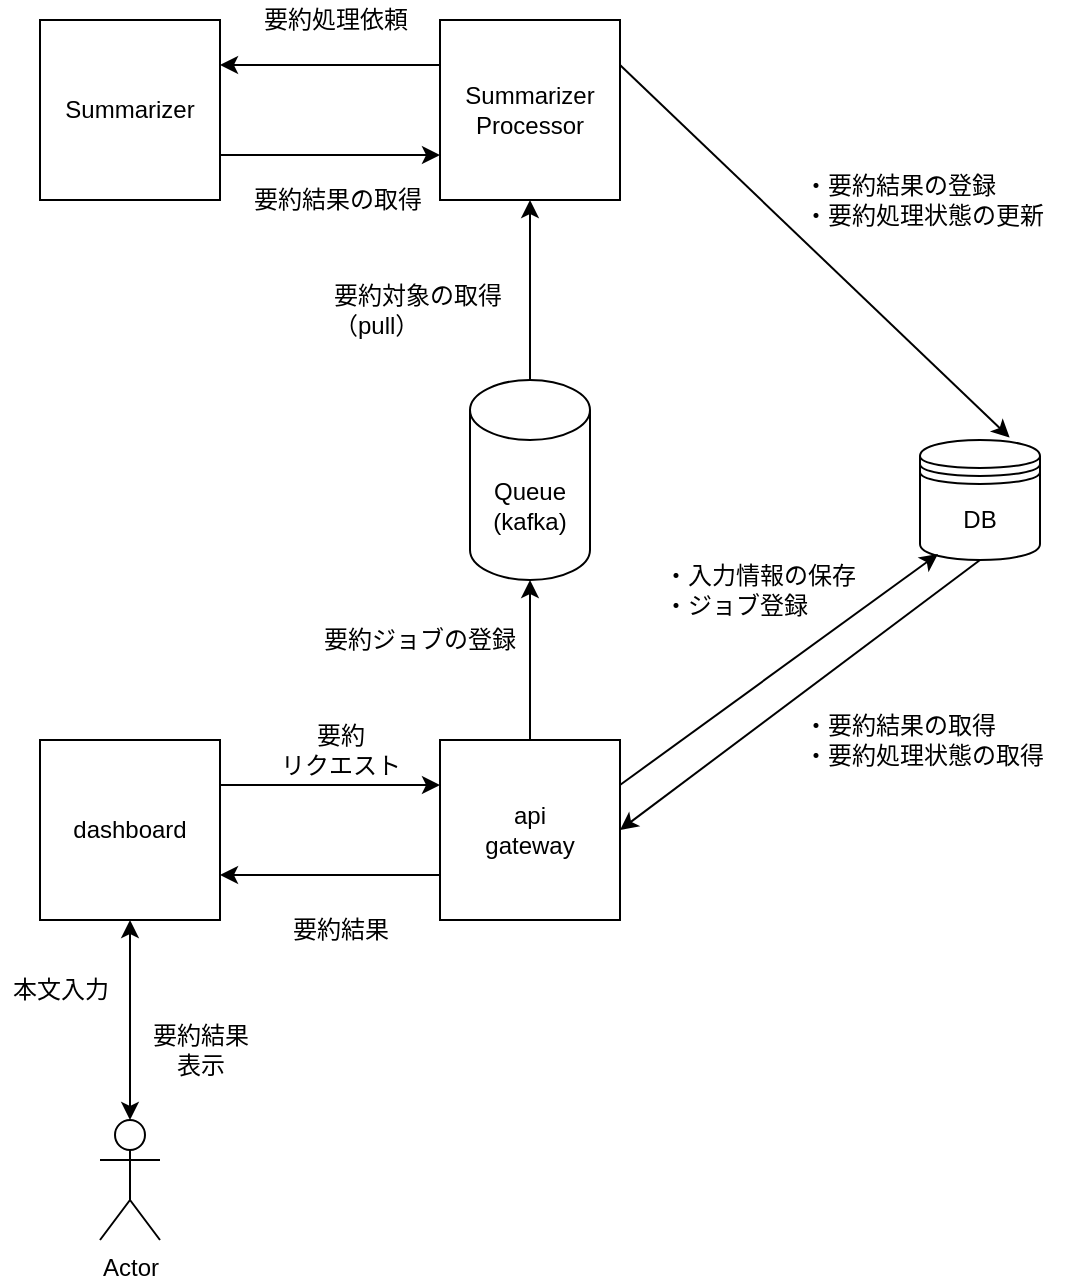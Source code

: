 <mxfile>
    <diagram id="iLsLK5rYY2QWNz6CdRT0" name="インフラ抽象図">
        <mxGraphModel dx="1058" dy="748" grid="1" gridSize="10" guides="1" tooltips="1" connect="1" arrows="1" fold="1" page="1" pageScale="1" pageWidth="827" pageHeight="1169" math="0" shadow="0">
            <root>
                <mxCell id="0"/>
                <mxCell id="1" parent="0"/>
                <mxCell id="36" style="edgeStyle=none;html=1;exitX=0.5;exitY=1;exitDx=0;exitDy=0;entryX=1;entryY=0.5;entryDx=0;entryDy=0;startArrow=none;startFill=0;" parent="1" source="3" target="22" edge="1">
                    <mxGeometry relative="1" as="geometry"/>
                </mxCell>
                <mxCell id="3" value="DB" style="shape=datastore;whiteSpace=wrap;html=1;" parent="1" vertex="1">
                    <mxGeometry x="600" y="420" width="60" height="60" as="geometry"/>
                </mxCell>
                <mxCell id="27" style="edgeStyle=none;html=1;exitX=1;exitY=0.25;exitDx=0;exitDy=0;entryX=0;entryY=0.25;entryDx=0;entryDy=0;" parent="1" source="21" target="22" edge="1">
                    <mxGeometry relative="1" as="geometry"/>
                </mxCell>
                <mxCell id="34" style="edgeStyle=none;html=1;exitX=0.5;exitY=1;exitDx=0;exitDy=0;entryX=0.5;entryY=0;entryDx=0;entryDy=0;entryPerimeter=0;startArrow=classic;startFill=1;" parent="1" source="21" target="33" edge="1">
                    <mxGeometry relative="1" as="geometry"/>
                </mxCell>
                <mxCell id="21" value="dashboard" style="whiteSpace=wrap;html=1;aspect=fixed;" parent="1" vertex="1">
                    <mxGeometry x="160" y="570" width="90" height="90" as="geometry"/>
                </mxCell>
                <mxCell id="28" style="edgeStyle=none;html=1;exitX=0;exitY=0.75;exitDx=0;exitDy=0;entryX=1;entryY=0.75;entryDx=0;entryDy=0;" parent="1" source="22" target="21" edge="1">
                    <mxGeometry relative="1" as="geometry"/>
                </mxCell>
                <mxCell id="29" style="edgeStyle=none;html=1;exitX=0.5;exitY=0;exitDx=0;exitDy=0;entryX=0.5;entryY=1;entryDx=0;entryDy=0;entryPerimeter=0;" parent="1" source="22" target="23" edge="1">
                    <mxGeometry relative="1" as="geometry"/>
                </mxCell>
                <mxCell id="35" style="edgeStyle=none;html=1;exitX=1;exitY=0.25;exitDx=0;exitDy=0;entryX=0.15;entryY=0.95;entryDx=0;entryDy=0;entryPerimeter=0;startArrow=none;startFill=0;endArrow=classic;endFill=1;" parent="1" source="22" target="3" edge="1">
                    <mxGeometry relative="1" as="geometry"/>
                </mxCell>
                <mxCell id="22" value="api&lt;br&gt;gateway" style="whiteSpace=wrap;html=1;aspect=fixed;" parent="1" vertex="1">
                    <mxGeometry x="360" y="570" width="90" height="90" as="geometry"/>
                </mxCell>
                <mxCell id="30" style="edgeStyle=none;html=1;exitX=0.5;exitY=0;exitDx=0;exitDy=0;exitPerimeter=0;entryX=0.5;entryY=1;entryDx=0;entryDy=0;" parent="1" source="23" target="24" edge="1">
                    <mxGeometry relative="1" as="geometry"/>
                </mxCell>
                <mxCell id="23" value="Queue&lt;br&gt;(kafka)" style="shape=cylinder3;whiteSpace=wrap;html=1;boundedLbl=1;backgroundOutline=1;size=15;" parent="1" vertex="1">
                    <mxGeometry x="375" y="390" width="60" height="100" as="geometry"/>
                </mxCell>
                <mxCell id="31" style="edgeStyle=none;html=1;exitX=0;exitY=0.25;exitDx=0;exitDy=0;entryX=1;entryY=0.25;entryDx=0;entryDy=0;" parent="1" source="24" target="25" edge="1">
                    <mxGeometry relative="1" as="geometry"/>
                </mxCell>
                <mxCell id="37" style="edgeStyle=none;html=1;exitX=1;exitY=0.25;exitDx=0;exitDy=0;entryX=0.747;entryY=-0.02;entryDx=0;entryDy=0;entryPerimeter=0;startArrow=none;startFill=0;endArrow=classic;endFill=1;" parent="1" source="24" target="3" edge="1">
                    <mxGeometry relative="1" as="geometry"/>
                </mxCell>
                <mxCell id="24" value="Summarizer&lt;br&gt;Processor" style="whiteSpace=wrap;html=1;aspect=fixed;" parent="1" vertex="1">
                    <mxGeometry x="360" y="210" width="90" height="90" as="geometry"/>
                </mxCell>
                <mxCell id="32" style="edgeStyle=none;html=1;exitX=1;exitY=0.75;exitDx=0;exitDy=0;entryX=0;entryY=0.75;entryDx=0;entryDy=0;" parent="1" source="25" target="24" edge="1">
                    <mxGeometry relative="1" as="geometry"/>
                </mxCell>
                <mxCell id="25" value="Summarizer" style="whiteSpace=wrap;html=1;aspect=fixed;" parent="1" vertex="1">
                    <mxGeometry x="160" y="210" width="90" height="90" as="geometry"/>
                </mxCell>
                <mxCell id="33" value="Actor" style="shape=umlActor;verticalLabelPosition=bottom;verticalAlign=top;html=1;outlineConnect=0;" parent="1" vertex="1">
                    <mxGeometry x="190" y="760" width="30" height="60" as="geometry"/>
                </mxCell>
                <mxCell id="39" value="要約&lt;br&gt;リクエスト" style="text;html=1;resizable=0;autosize=1;align=center;verticalAlign=middle;points=[];fillColor=none;strokeColor=none;rounded=0;" parent="1" vertex="1">
                    <mxGeometry x="270" y="560" width="80" height="30" as="geometry"/>
                </mxCell>
                <mxCell id="40" value="要約結果" style="text;html=1;resizable=0;autosize=1;align=center;verticalAlign=middle;points=[];fillColor=none;strokeColor=none;rounded=0;" parent="1" vertex="1">
                    <mxGeometry x="280" y="655" width="60" height="20" as="geometry"/>
                </mxCell>
                <mxCell id="41" value="要約結果&lt;br&gt;表示" style="text;html=1;resizable=0;autosize=1;align=center;verticalAlign=middle;points=[];fillColor=none;strokeColor=none;rounded=0;" parent="1" vertex="1">
                    <mxGeometry x="210" y="710" width="60" height="30" as="geometry"/>
                </mxCell>
                <mxCell id="42" value="本文入力" style="text;html=1;resizable=0;autosize=1;align=center;verticalAlign=middle;points=[];fillColor=none;strokeColor=none;rounded=0;" parent="1" vertex="1">
                    <mxGeometry x="140" y="685" width="60" height="20" as="geometry"/>
                </mxCell>
                <mxCell id="43" value="・入力情報の保存&lt;br&gt;・ジョブ登録" style="text;html=1;resizable=0;autosize=1;align=left;verticalAlign=middle;points=[];fillColor=none;strokeColor=none;rounded=0;" parent="1" vertex="1">
                    <mxGeometry x="470" y="480" width="110" height="30" as="geometry"/>
                </mxCell>
                <mxCell id="44" value="・要約結果の取得&lt;br&gt;・要約処理状態の取得" style="text;html=1;resizable=0;autosize=1;align=left;verticalAlign=middle;points=[];fillColor=none;strokeColor=none;rounded=0;" parent="1" vertex="1">
                    <mxGeometry x="540" y="555" width="140" height="30" as="geometry"/>
                </mxCell>
                <mxCell id="45" value="要約ジョブの登録" style="text;html=1;resizable=0;autosize=1;align=left;verticalAlign=middle;points=[];fillColor=none;strokeColor=none;rounded=0;" parent="1" vertex="1">
                    <mxGeometry x="300" y="510" width="110" height="20" as="geometry"/>
                </mxCell>
                <mxCell id="46" value="要約対象の取得&lt;br&gt;（pull）" style="text;html=1;resizable=0;autosize=1;align=left;verticalAlign=middle;points=[];fillColor=none;strokeColor=none;rounded=0;" parent="1" vertex="1">
                    <mxGeometry x="305" y="340" width="100" height="30" as="geometry"/>
                </mxCell>
                <mxCell id="47" value="要約処理依頼" style="text;html=1;resizable=0;autosize=1;align=left;verticalAlign=middle;points=[];fillColor=none;strokeColor=none;rounded=0;" parent="1" vertex="1">
                    <mxGeometry x="270" y="200" width="90" height="20" as="geometry"/>
                </mxCell>
                <mxCell id="48" value="要約結果の取得" style="text;html=1;resizable=0;autosize=1;align=left;verticalAlign=middle;points=[];fillColor=none;strokeColor=none;rounded=0;" parent="1" vertex="1">
                    <mxGeometry x="265" y="290" width="100" height="20" as="geometry"/>
                </mxCell>
                <mxCell id="49" value="・要約結果の登録&lt;br&gt;・要約処理状態の更新" style="text;html=1;resizable=0;autosize=1;align=left;verticalAlign=middle;points=[];fillColor=none;strokeColor=none;rounded=0;" parent="1" vertex="1">
                    <mxGeometry x="540" y="285" width="140" height="30" as="geometry"/>
                </mxCell>
            </root>
        </mxGraphModel>
    </diagram>
    <diagram id="E57cvfvMvw6K-pY3p-Ti" name="GCPインフラ図">
        <mxGraphModel dx="1304" dy="882" grid="1" gridSize="10" guides="1" tooltips="1" connect="1" arrows="1" fold="1" page="1" pageScale="1" pageWidth="827" pageHeight="1169" math="0" shadow="0">
            <root>
                <mxCell id="qc5ZtgYq_5SxVK5FJRX4-0"/>
                <mxCell id="qc5ZtgYq_5SxVK5FJRX4-1" parent="qc5ZtgYq_5SxVK5FJRX4-0"/>
                <mxCell id="bwpS3WGDoxNl72Iz1eMn-0" style="edgeStyle=none;html=1;exitX=0;exitY=0.75;exitDx=0;exitDy=0;entryX=1;entryY=0.5;entryDx=0;entryDy=0;startArrow=none;startFill=0;" parent="qc5ZtgYq_5SxVK5FJRX4-1" source="o2-7WpeNSk7NcVZ2IVEG-10" edge="1" target="bwpS3WGDoxNl72Iz1eMn-31">
                    <mxGeometry relative="1" as="geometry">
                        <mxPoint x="657.56" y="448.555" as="sourcePoint"/>
                        <mxPoint x="450" y="615" as="targetPoint"/>
                    </mxGeometry>
                </mxCell>
                <mxCell id="bwpS3WGDoxNl72Iz1eMn-2" style="edgeStyle=none;html=1;exitX=1;exitY=0.25;exitDx=0;exitDy=0;entryX=0;entryY=0.25;entryDx=0;entryDy=0;" parent="qc5ZtgYq_5SxVK5FJRX4-1" source="bwpS3WGDoxNl72Iz1eMn-28" target="bwpS3WGDoxNl72Iz1eMn-31" edge="1">
                    <mxGeometry relative="1" as="geometry">
                        <mxPoint x="245" y="682.5" as="sourcePoint"/>
                        <mxPoint x="355" y="682.5" as="targetPoint"/>
                    </mxGeometry>
                </mxCell>
                <mxCell id="bwpS3WGDoxNl72Iz1eMn-3" style="edgeStyle=none;html=1;exitX=0.5;exitY=1;exitDx=0;exitDy=0;entryX=0.5;entryY=0;entryDx=0;entryDy=0;entryPerimeter=0;startArrow=classic;startFill=1;" parent="qc5ZtgYq_5SxVK5FJRX4-1" source="bwpS3WGDoxNl72Iz1eMn-28" target="bwpS3WGDoxNl72Iz1eMn-16" edge="1">
                    <mxGeometry relative="1" as="geometry">
                        <mxPoint x="200" y="750" as="sourcePoint"/>
                    </mxGeometry>
                </mxCell>
                <mxCell id="bwpS3WGDoxNl72Iz1eMn-6" style="edgeStyle=none;html=1;exitX=0.5;exitY=0;exitDx=0;exitDy=0;entryX=0.5;entryY=1;entryDx=0;entryDy=0;" parent="qc5ZtgYq_5SxVK5FJRX4-1" source="bwpS3WGDoxNl72Iz1eMn-31" target="bwpS3WGDoxNl72Iz1eMn-39" edge="1">
                    <mxGeometry relative="1" as="geometry">
                        <mxPoint x="405" y="570" as="sourcePoint"/>
                        <mxPoint x="405" y="490" as="targetPoint"/>
                    </mxGeometry>
                </mxCell>
                <mxCell id="bwpS3WGDoxNl72Iz1eMn-7" style="edgeStyle=none;html=1;exitX=1;exitY=0.25;exitDx=0;exitDy=0;entryX=0;entryY=0.5;entryDx=0;entryDy=0;startArrow=none;startFill=0;endArrow=classic;endFill=1;" parent="qc5ZtgYq_5SxVK5FJRX4-1" target="o2-7WpeNSk7NcVZ2IVEG-10" edge="1" source="bwpS3WGDoxNl72Iz1eMn-31">
                    <mxGeometry relative="1" as="geometry">
                        <mxPoint x="450" y="592.5" as="sourcePoint"/>
                        <mxPoint x="630.5" y="439.195" as="targetPoint"/>
                    </mxGeometry>
                </mxCell>
                <mxCell id="bwpS3WGDoxNl72Iz1eMn-9" style="edgeStyle=none;html=1;exitX=0.5;exitY=0;exitDx=0;exitDy=0;entryX=0.5;entryY=1;entryDx=0;entryDy=0;" parent="qc5ZtgYq_5SxVK5FJRX4-1" source="bwpS3WGDoxNl72Iz1eMn-39" target="bwpS3WGDoxNl72Iz1eMn-35" edge="1">
                    <mxGeometry relative="1" as="geometry">
                        <mxPoint x="405" y="390" as="sourcePoint"/>
                        <mxPoint x="405" y="300" as="targetPoint"/>
                    </mxGeometry>
                </mxCell>
                <mxCell id="bwpS3WGDoxNl72Iz1eMn-11" style="edgeStyle=none;html=1;exitX=0;exitY=0.25;exitDx=0;exitDy=0;entryX=1;entryY=0.25;entryDx=0;entryDy=0;" parent="qc5ZtgYq_5SxVK5FJRX4-1" source="bwpS3WGDoxNl72Iz1eMn-35" target="bwpS3WGDoxNl72Iz1eMn-15" edge="1">
                    <mxGeometry relative="1" as="geometry">
                        <mxPoint x="352.5" y="187.5" as="sourcePoint"/>
                    </mxGeometry>
                </mxCell>
                <mxCell id="bwpS3WGDoxNl72Iz1eMn-12" style="edgeStyle=none;html=1;entryX=0;entryY=0.25;entryDx=0;entryDy=0;startArrow=none;startFill=0;endArrow=classic;endFill=1;exitX=1;exitY=0.5;exitDx=0;exitDy=0;" parent="qc5ZtgYq_5SxVK5FJRX4-1" source="bwpS3WGDoxNl72Iz1eMn-35" target="o2-7WpeNSk7NcVZ2IVEG-10" edge="1">
                    <mxGeometry relative="1" as="geometry">
                        <mxPoint x="500" y="280" as="sourcePoint"/>
                        <mxPoint x="647" y="409.36" as="targetPoint"/>
                    </mxGeometry>
                </mxCell>
                <mxCell id="bwpS3WGDoxNl72Iz1eMn-14" style="edgeStyle=none;html=1;exitX=1;exitY=0.75;exitDx=0;exitDy=0;entryX=0;entryY=0.75;entryDx=0;entryDy=0;" parent="qc5ZtgYq_5SxVK5FJRX4-1" source="bwpS3WGDoxNl72Iz1eMn-15" target="bwpS3WGDoxNl72Iz1eMn-35" edge="1">
                    <mxGeometry relative="1" as="geometry">
                        <mxPoint x="352.5" y="232.5" as="targetPoint"/>
                    </mxGeometry>
                </mxCell>
                <mxCell id="bwpS3WGDoxNl72Iz1eMn-15" value="Summarizer&lt;br&gt;(VertexAI Prediction)" style="whiteSpace=wrap;html=1;aspect=fixed;" parent="qc5ZtgYq_5SxVK5FJRX4-1" vertex="1">
                    <mxGeometry x="152.5" y="165" width="90" height="90" as="geometry"/>
                </mxCell>
                <mxCell id="bwpS3WGDoxNl72Iz1eMn-16" value="Actor" style="shape=umlActor;verticalLabelPosition=bottom;verticalAlign=top;html=1;outlineConnect=0;" parent="qc5ZtgYq_5SxVK5FJRX4-1" vertex="1">
                    <mxGeometry x="170" y="840" width="30" height="60" as="geometry"/>
                </mxCell>
                <mxCell id="bwpS3WGDoxNl72Iz1eMn-17" value="要約&lt;br&gt;リクエスト" style="text;html=1;resizable=0;autosize=1;align=center;verticalAlign=middle;points=[];fillColor=none;strokeColor=none;rounded=0;" parent="qc5ZtgYq_5SxVK5FJRX4-1" vertex="1">
                    <mxGeometry x="255" y="650" width="80" height="30" as="geometry"/>
                </mxCell>
                <mxCell id="bwpS3WGDoxNl72Iz1eMn-18" value="要約結果" style="text;html=1;resizable=0;autosize=1;align=center;verticalAlign=middle;points=[];fillColor=none;strokeColor=none;rounded=0;" parent="qc5ZtgYq_5SxVK5FJRX4-1" vertex="1">
                    <mxGeometry x="265" y="735" width="60" height="20" as="geometry"/>
                </mxCell>
                <mxCell id="bwpS3WGDoxNl72Iz1eMn-19" value="要約結果&lt;br&gt;表示" style="text;html=1;resizable=0;autosize=1;align=center;verticalAlign=middle;points=[];fillColor=none;strokeColor=none;rounded=0;" parent="qc5ZtgYq_5SxVK5FJRX4-1" vertex="1">
                    <mxGeometry x="185" y="800" width="60" height="30" as="geometry"/>
                </mxCell>
                <mxCell id="bwpS3WGDoxNl72Iz1eMn-20" value="本文入力" style="text;html=1;resizable=0;autosize=1;align=center;verticalAlign=middle;points=[];fillColor=none;strokeColor=none;rounded=0;" parent="qc5ZtgYq_5SxVK5FJRX4-1" vertex="1">
                    <mxGeometry x="125" y="780" width="60" height="20" as="geometry"/>
                </mxCell>
                <mxCell id="bwpS3WGDoxNl72Iz1eMn-21" value="・入力情報の保存&lt;br&gt;・ジョブ登録" style="text;html=1;resizable=0;autosize=1;align=left;verticalAlign=middle;points=[];fillColor=none;strokeColor=none;rounded=0;" parent="qc5ZtgYq_5SxVK5FJRX4-1" vertex="1">
                    <mxGeometry x="490" y="505" width="110" height="30" as="geometry"/>
                </mxCell>
                <mxCell id="bwpS3WGDoxNl72Iz1eMn-22" value="・要約結果の取得&lt;br&gt;・要約処理状態の取得" style="text;html=1;resizable=0;autosize=1;align=left;verticalAlign=middle;points=[];fillColor=none;strokeColor=none;rounded=0;" parent="qc5ZtgYq_5SxVK5FJRX4-1" vertex="1">
                    <mxGeometry x="580" y="555" width="140" height="30" as="geometry"/>
                </mxCell>
                <mxCell id="bwpS3WGDoxNl72Iz1eMn-23" value="要約ジョブの登録" style="text;html=1;resizable=0;autosize=1;align=left;verticalAlign=middle;points=[];fillColor=none;strokeColor=none;rounded=0;" parent="qc5ZtgYq_5SxVK5FJRX4-1" vertex="1">
                    <mxGeometry x="300" y="510" width="110" height="20" as="geometry"/>
                </mxCell>
                <mxCell id="bwpS3WGDoxNl72Iz1eMn-24" value="要約対象の取得&lt;br&gt;（pull）" style="text;html=1;resizable=0;autosize=1;align=left;verticalAlign=middle;points=[];fillColor=none;strokeColor=none;rounded=0;" parent="qc5ZtgYq_5SxVK5FJRX4-1" vertex="1">
                    <mxGeometry x="305" y="340" width="100" height="30" as="geometry"/>
                </mxCell>
                <mxCell id="bwpS3WGDoxNl72Iz1eMn-25" value="要約処理依頼" style="text;html=1;resizable=0;autosize=1;align=left;verticalAlign=middle;points=[];fillColor=none;strokeColor=none;rounded=0;" parent="qc5ZtgYq_5SxVK5FJRX4-1" vertex="1">
                    <mxGeometry x="252.5" y="160" width="90" height="20" as="geometry"/>
                </mxCell>
                <mxCell id="bwpS3WGDoxNl72Iz1eMn-26" value="要約結果の取得" style="text;html=1;resizable=0;autosize=1;align=left;verticalAlign=middle;points=[];fillColor=none;strokeColor=none;rounded=0;" parent="qc5ZtgYq_5SxVK5FJRX4-1" vertex="1">
                    <mxGeometry x="252.5" y="245" width="100" height="20" as="geometry"/>
                </mxCell>
                <mxCell id="bwpS3WGDoxNl72Iz1eMn-27" value="・要約結果の登録&lt;br&gt;・要約処理状態の更新" style="text;html=1;resizable=0;autosize=1;align=left;verticalAlign=middle;points=[];fillColor=none;strokeColor=none;rounded=0;" parent="qc5ZtgYq_5SxVK5FJRX4-1" vertex="1">
                    <mxGeometry x="565.13" y="285" width="140" height="30" as="geometry"/>
                </mxCell>
                <mxCell id="bwpS3WGDoxNl72Iz1eMn-28" value="&#10;&#10;&#10;dashboard(公開)" style="strokeColor=#dddddd;shadow=1;strokeWidth=1;rounded=1;absoluteArcSize=1;arcSize=2;" parent="qc5ZtgYq_5SxVK5FJRX4-1" vertex="1">
                    <mxGeometry x="125" y="675" width="120" height="60" as="geometry"/>
                </mxCell>
                <mxCell id="bwpS3WGDoxNl72Iz1eMn-29" value="Cloud Run" style="sketch=0;dashed=0;connectable=0;html=1;fillColor=#5184F3;strokeColor=none;shape=mxgraph.gcp2.hexIcon;prIcon=cloud_run;part=1;labelPosition=right;verticalLabelPosition=middle;align=left;verticalAlign=middle;spacingLeft=5;fontColor=#999999;fontSize=12;" parent="bwpS3WGDoxNl72Iz1eMn-28" vertex="1">
                    <mxGeometry y="0.5" width="44" height="39" relative="1" as="geometry">
                        <mxPoint x="5" y="-19.5" as="offset"/>
                    </mxGeometry>
                </mxCell>
                <mxCell id="bwpS3WGDoxNl72Iz1eMn-33" style="edgeStyle=none;html=1;exitX=0;exitY=0.75;exitDx=0;exitDy=0;entryX=1;entryY=0.75;entryDx=0;entryDy=0;" parent="qc5ZtgYq_5SxVK5FJRX4-1" source="bwpS3WGDoxNl72Iz1eMn-31" target="bwpS3WGDoxNl72Iz1eMn-28" edge="1">
                    <mxGeometry relative="1" as="geometry"/>
                </mxCell>
                <mxCell id="bwpS3WGDoxNl72Iz1eMn-31" value="&#10;&#10;&#10;api gateway" style="strokeColor=#dddddd;shadow=1;strokeWidth=1;rounded=1;absoluteArcSize=1;arcSize=2;" parent="qc5ZtgYq_5SxVK5FJRX4-1" vertex="1">
                    <mxGeometry x="340" y="675" width="120" height="60" as="geometry"/>
                </mxCell>
                <mxCell id="bwpS3WGDoxNl72Iz1eMn-32" value="Cloud Run" style="sketch=0;dashed=0;connectable=0;html=1;fillColor=#5184F3;strokeColor=none;shape=mxgraph.gcp2.hexIcon;prIcon=cloud_run;part=1;labelPosition=right;verticalLabelPosition=middle;align=left;verticalAlign=middle;spacingLeft=5;fontColor=#999999;fontSize=12;" parent="bwpS3WGDoxNl72Iz1eMn-31" vertex="1">
                    <mxGeometry y="0.5" width="44" height="39" relative="1" as="geometry">
                        <mxPoint x="5" y="-19.5" as="offset"/>
                    </mxGeometry>
                </mxCell>
                <mxCell id="bwpS3WGDoxNl72Iz1eMn-35" value="&#10;&#10;&#10;summarizer processor" style="strokeColor=#dddddd;shadow=1;strokeWidth=1;rounded=1;absoluteArcSize=1;arcSize=2;" parent="qc5ZtgYq_5SxVK5FJRX4-1" vertex="1">
                    <mxGeometry x="340" y="180" width="125" height="60" as="geometry"/>
                </mxCell>
                <mxCell id="bwpS3WGDoxNl72Iz1eMn-36" value="Cloud Run" style="sketch=0;dashed=0;connectable=0;html=1;fillColor=#5184F3;strokeColor=none;shape=mxgraph.gcp2.hexIcon;prIcon=cloud_run;part=1;labelPosition=right;verticalLabelPosition=middle;align=left;verticalAlign=middle;spacingLeft=5;fontColor=#999999;fontSize=12;" parent="bwpS3WGDoxNl72Iz1eMn-35" vertex="1">
                    <mxGeometry y="0.5" width="44" height="39" relative="1" as="geometry">
                        <mxPoint x="5" y="-19.5" as="offset"/>
                    </mxGeometry>
                </mxCell>
                <mxCell id="bwpS3WGDoxNl72Iz1eMn-39" value="" style="strokeColor=#dddddd;shadow=1;strokeWidth=1;rounded=1;absoluteArcSize=1;arcSize=2;" parent="qc5ZtgYq_5SxVK5FJRX4-1" vertex="1">
                    <mxGeometry x="340" y="413.75" width="120" height="60" as="geometry"/>
                </mxCell>
                <mxCell id="bwpS3WGDoxNl72Iz1eMn-40" value="Cloud&#10;Pub/Sub" style="sketch=0;dashed=0;connectable=0;html=1;fillColor=#5184F3;strokeColor=none;shape=mxgraph.gcp2.hexIcon;prIcon=cloud_pubsub;part=1;labelPosition=right;verticalLabelPosition=middle;align=left;verticalAlign=middle;spacingLeft=5;fontColor=#999999;fontSize=12;" parent="bwpS3WGDoxNl72Iz1eMn-39" vertex="1">
                    <mxGeometry y="0.5" width="44" height="39" relative="1" as="geometry">
                        <mxPoint x="5" y="-19.5" as="offset"/>
                    </mxGeometry>
                </mxCell>
                <mxCell id="o2-7WpeNSk7NcVZ2IVEG-2" value="VPCコネクタ" style="text;html=1;resizable=0;autosize=1;align=left;verticalAlign=middle;points=[];fillColor=none;strokeColor=none;rounded=0;" vertex="1" parent="qc5ZtgYq_5SxVK5FJRX4-1">
                    <mxGeometry x="520" y="660" width="90" height="20" as="geometry"/>
                </mxCell>
                <mxCell id="o2-7WpeNSk7NcVZ2IVEG-4" value="VPCコネクタ" style="text;html=1;resizable=0;autosize=1;align=left;verticalAlign=middle;points=[];fillColor=none;strokeColor=none;rounded=0;" vertex="1" parent="qc5ZtgYq_5SxVK5FJRX4-1">
                    <mxGeometry x="490" y="320" width="90" height="20" as="geometry"/>
                </mxCell>
                <mxCell id="o2-7WpeNSk7NcVZ2IVEG-7" value="★IAM制御" style="text;html=1;resizable=0;autosize=1;align=left;verticalAlign=middle;points=[];fillColor=none;strokeColor=none;rounded=0;" vertex="1" parent="qc5ZtgYq_5SxVK5FJRX4-1">
                    <mxGeometry x="170" y="255" width="70" height="20" as="geometry"/>
                </mxCell>
                <mxCell id="o2-7WpeNSk7NcVZ2IVEG-8" value="" style="strokeColor=#dddddd;shadow=1;strokeWidth=1;rounded=1;absoluteArcSize=1;arcSize=2;dashed=1;" vertex="1" parent="qc5ZtgYq_5SxVK5FJRX4-1">
                    <mxGeometry x="437.43" y="720" width="120" height="60" as="geometry"/>
                </mxCell>
                <mxCell id="o2-7WpeNSk7NcVZ2IVEG-9" value="Cloud IAM" style="sketch=0;dashed=0;connectable=0;html=1;fillColor=#5184F3;strokeColor=none;shape=mxgraph.gcp2.hexIcon;prIcon=cloud_iam;part=1;labelPosition=right;verticalLabelPosition=middle;align=left;verticalAlign=middle;spacingLeft=5;fontColor=#999999;fontSize=12;" vertex="1" parent="o2-7WpeNSk7NcVZ2IVEG-8">
                    <mxGeometry y="0.5" width="44" height="39" relative="1" as="geometry">
                        <mxPoint x="5" y="-19.5" as="offset"/>
                    </mxGeometry>
                </mxCell>
                <mxCell id="o2-7WpeNSk7NcVZ2IVEG-10" value="" style="strokeColor=#dddddd;shadow=1;strokeWidth=1;rounded=1;absoluteArcSize=1;arcSize=2;dashed=1;" vertex="1" parent="qc5ZtgYq_5SxVK5FJRX4-1">
                    <mxGeometry x="670" y="400" width="107.5" height="87.5" as="geometry"/>
                </mxCell>
                <mxCell id="o2-7WpeNSk7NcVZ2IVEG-11" value="Cloud&#10;SQL" style="sketch=0;dashed=0;connectable=0;html=1;fillColor=#5184F3;strokeColor=none;shape=mxgraph.gcp2.hexIcon;prIcon=cloud_sql;part=1;labelPosition=right;verticalLabelPosition=middle;align=left;verticalAlign=middle;spacingLeft=5;fontColor=#999999;fontSize=12;" vertex="1" parent="o2-7WpeNSk7NcVZ2IVEG-10">
                    <mxGeometry y="0.5" width="44" height="39" relative="1" as="geometry">
                        <mxPoint x="5" y="-19.5" as="offset"/>
                    </mxGeometry>
                </mxCell>
                <mxCell id="o2-7WpeNSk7NcVZ2IVEG-12" value="VPC" style="shape=mxgraph.ibm.box;prType=vpc;fontStyle=0;verticalAlign=top;align=left;spacingLeft=32;spacingTop=4;fillColor=none;rounded=0;whiteSpace=wrap;html=1;strokeColor=#4376BB;strokeWidth=2;dashed=0;container=1;spacing=-4;collapsible=0;expand=0;recursiveResize=0;" vertex="1" parent="o2-7WpeNSk7NcVZ2IVEG-10">
                    <mxGeometry x="-7.5" y="-27.5" width="115" height="115" as="geometry"/>
                </mxCell>
                <mxCell id="o2-7WpeNSk7NcVZ2IVEG-13" value="" style="sketch=0;outlineConnect=0;fontColor=#232F3E;gradientColor=none;fillColor=#4D27AA;strokeColor=none;dashed=0;verticalLabelPosition=bottom;verticalAlign=top;align=center;html=1;fontSize=12;fontStyle=0;aspect=fixed;pointerEvents=1;shape=mxgraph.aws4.vpn_connection;" vertex="1" parent="qc5ZtgYq_5SxVK5FJRX4-1">
                    <mxGeometry x="535.13" y="610" width="44.87" height="50" as="geometry"/>
                </mxCell>
                <mxCell id="o2-7WpeNSk7NcVZ2IVEG-14" value="" style="sketch=0;outlineConnect=0;fontColor=#232F3E;gradientColor=none;fillColor=#4D27AA;strokeColor=none;dashed=0;verticalLabelPosition=bottom;verticalAlign=top;align=center;html=1;fontSize=12;fontStyle=0;aspect=fixed;pointerEvents=1;shape=mxgraph.aws4.vpn_connection;" vertex="1" parent="qc5ZtgYq_5SxVK5FJRX4-1">
                    <mxGeometry x="512.56" y="340" width="44.87" height="50" as="geometry"/>
                </mxCell>
                <mxCell id="o2-7WpeNSk7NcVZ2IVEG-15" value="" style="strokeColor=#dddddd;shadow=1;strokeWidth=1;rounded=1;absoluteArcSize=1;arcSize=2;dashed=1;" vertex="1" parent="qc5ZtgYq_5SxVK5FJRX4-1">
                    <mxGeometry x="445.13" y="130" width="120" height="60" as="geometry"/>
                </mxCell>
                <mxCell id="o2-7WpeNSk7NcVZ2IVEG-16" value="Cloud IAM" style="sketch=0;dashed=0;connectable=0;html=1;fillColor=#5184F3;strokeColor=none;shape=mxgraph.gcp2.hexIcon;prIcon=cloud_iam;part=1;labelPosition=right;verticalLabelPosition=middle;align=left;verticalAlign=middle;spacingLeft=5;fontColor=#999999;fontSize=12;" vertex="1" parent="o2-7WpeNSk7NcVZ2IVEG-15">
                    <mxGeometry y="0.5" width="44" height="39" relative="1" as="geometry">
                        <mxPoint x="5" y="-19.5" as="offset"/>
                    </mxGeometry>
                </mxCell>
                <mxCell id="o2-7WpeNSk7NcVZ2IVEG-17" value="★IAM制御" style="text;html=1;resizable=0;autosize=1;align=left;verticalAlign=middle;points=[];fillColor=none;strokeColor=none;rounded=0;" vertex="1" parent="qc5ZtgYq_5SxVK5FJRX4-1">
                    <mxGeometry x="414" y="473.75" width="70" height="20" as="geometry"/>
                </mxCell>
            </root>
        </mxGraphModel>
    </diagram>
</mxfile>